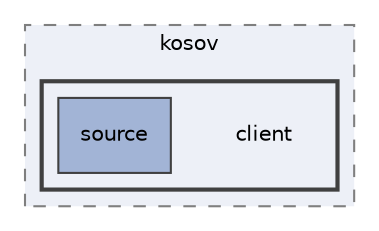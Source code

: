 digraph "/home/student/Документы/kosov/client"
{
 // LATEX_PDF_SIZE
  edge [fontname="Helvetica",fontsize="10",labelfontname="Helvetica",labelfontsize="10"];
  node [fontname="Helvetica",fontsize="10",shape=record];
  compound=true
  subgraph clusterdir_157397d0c4e34f7b99f3db3d145782cb {
    graph [ bgcolor="#edf0f7", pencolor="grey50", style="filled,dashed,", label="kosov", fontname="Helvetica", fontsize="10", URL="dir_157397d0c4e34f7b99f3db3d145782cb.html"]
  subgraph clusterdir_1f1cb5cfa9a6b503d4b908dc95dcdc51 {
    graph [ bgcolor="#edf0f7", pencolor="grey25", style="filled,bold,", label="", fontname="Helvetica", fontsize="10", URL="dir_1f1cb5cfa9a6b503d4b908dc95dcdc51.html"]
    dir_1f1cb5cfa9a6b503d4b908dc95dcdc51 [shape=plaintext, label="client"];
  dir_725f5f5303c9bb1b08a5bd2b0225fb6e [shape=box, label="source", style="filled,", fillcolor="#a2b4d6", color="grey25", URL="dir_725f5f5303c9bb1b08a5bd2b0225fb6e.html"];
  }
  }
}
